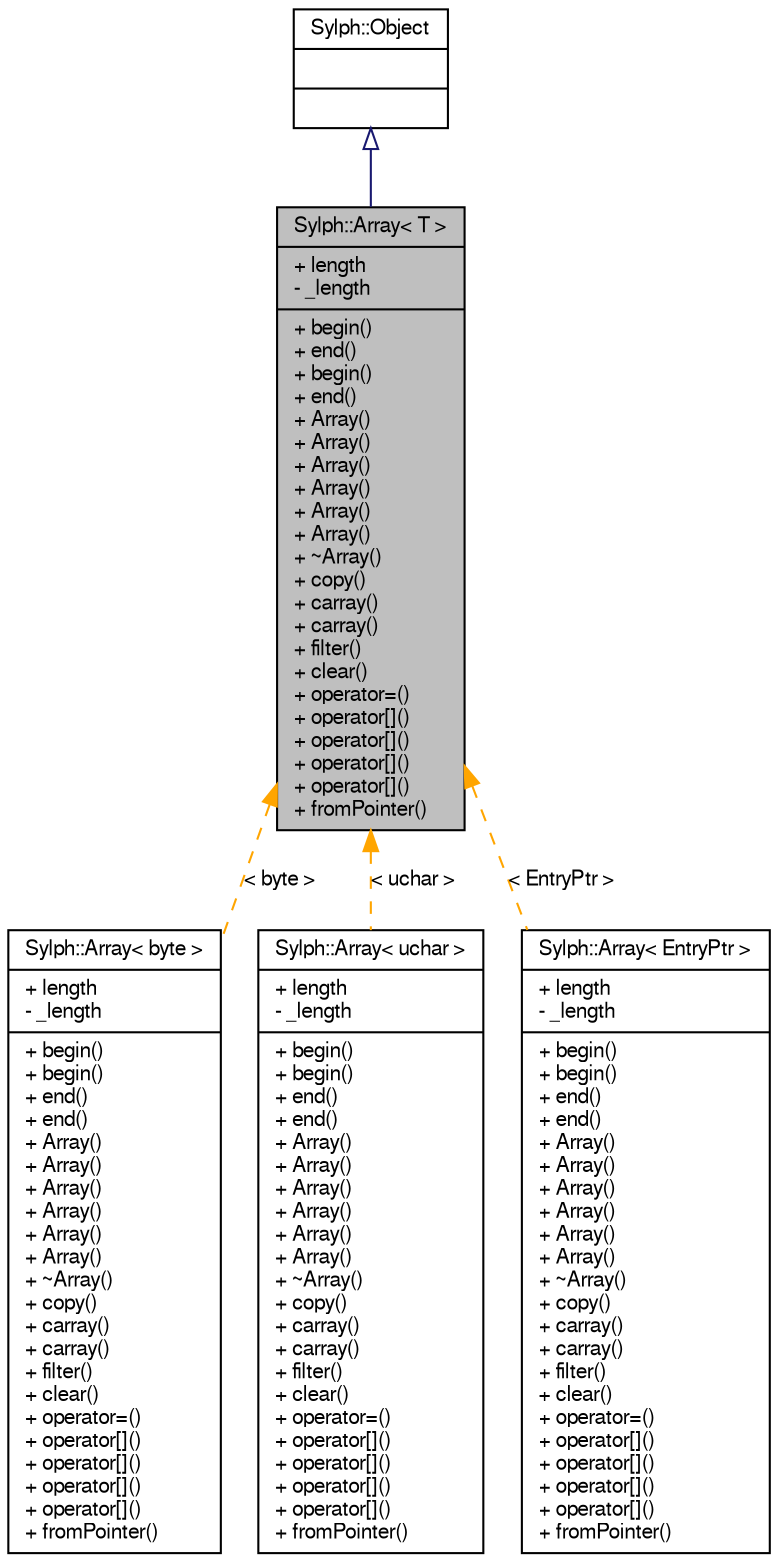 digraph G
{
  edge [fontname="FreeSans",fontsize="10",labelfontname="FreeSans",labelfontsize="10"];
  node [fontname="FreeSans",fontsize="10",shape=record];
  Node1 [label="{Sylph::Array\< T \>\n|+ length\l- _length\l|+ begin()\l+ end()\l+ begin()\l+ end()\l+ Array()\l+ Array()\l+ Array()\l+ Array()\l+ Array()\l+ Array()\l+ ~Array()\l+ copy()\l+ carray()\l+ carray()\l+ filter()\l+ clear()\l+ operator=()\l+ operator[]()\l+ operator[]()\l+ operator[]()\l+ operator[]()\l+ fromPointer()\l}",height=0.2,width=0.4,color="black", fillcolor="grey75", style="filled" fontcolor="black"];
  Node2 -> Node1 [dir=back,color="midnightblue",fontsize="10",style="solid",arrowtail="empty",fontname="FreeSans"];
  Node2 [label="{Sylph::Object\n||}",height=0.2,width=0.4,color="black", fillcolor="white", style="filled",URL="$class_sylph_1_1_object.html",tooltip="The root of all classes."];
  Node1 -> Node3 [dir=back,color="orange",fontsize="10",style="dashed",label="\< byte \>",fontname="FreeSans"];
  Node3 [label="{Sylph::Array\< byte \>\n|+ length\l- _length\l|+ begin()\l+ begin()\l+ end()\l+ end()\l+ Array()\l+ Array()\l+ Array()\l+ Array()\l+ Array()\l+ Array()\l+ ~Array()\l+ copy()\l+ carray()\l+ carray()\l+ filter()\l+ clear()\l+ operator=()\l+ operator[]()\l+ operator[]()\l+ operator[]()\l+ operator[]()\l+ fromPointer()\l}",height=0.2,width=0.4,color="black", fillcolor="white", style="filled",URL="$class_sylph_1_1_array.html"];
  Node1 -> Node4 [dir=back,color="orange",fontsize="10",style="dashed",label="\< uchar \>",fontname="FreeSans"];
  Node4 [label="{Sylph::Array\< uchar \>\n|+ length\l- _length\l|+ begin()\l+ begin()\l+ end()\l+ end()\l+ Array()\l+ Array()\l+ Array()\l+ Array()\l+ Array()\l+ Array()\l+ ~Array()\l+ copy()\l+ carray()\l+ carray()\l+ filter()\l+ clear()\l+ operator=()\l+ operator[]()\l+ operator[]()\l+ operator[]()\l+ operator[]()\l+ fromPointer()\l}",height=0.2,width=0.4,color="black", fillcolor="white", style="filled",URL="$class_sylph_1_1_array.html"];
  Node1 -> Node5 [dir=back,color="orange",fontsize="10",style="dashed",label="\< EntryPtr \>",fontname="FreeSans"];
  Node5 [label="{Sylph::Array\< EntryPtr \>\n|+ length\l- _length\l|+ begin()\l+ begin()\l+ end()\l+ end()\l+ Array()\l+ Array()\l+ Array()\l+ Array()\l+ Array()\l+ Array()\l+ ~Array()\l+ copy()\l+ carray()\l+ carray()\l+ filter()\l+ clear()\l+ operator=()\l+ operator[]()\l+ operator[]()\l+ operator[]()\l+ operator[]()\l+ fromPointer()\l}",height=0.2,width=0.4,color="black", fillcolor="white", style="filled",URL="$class_sylph_1_1_array.html"];
}
